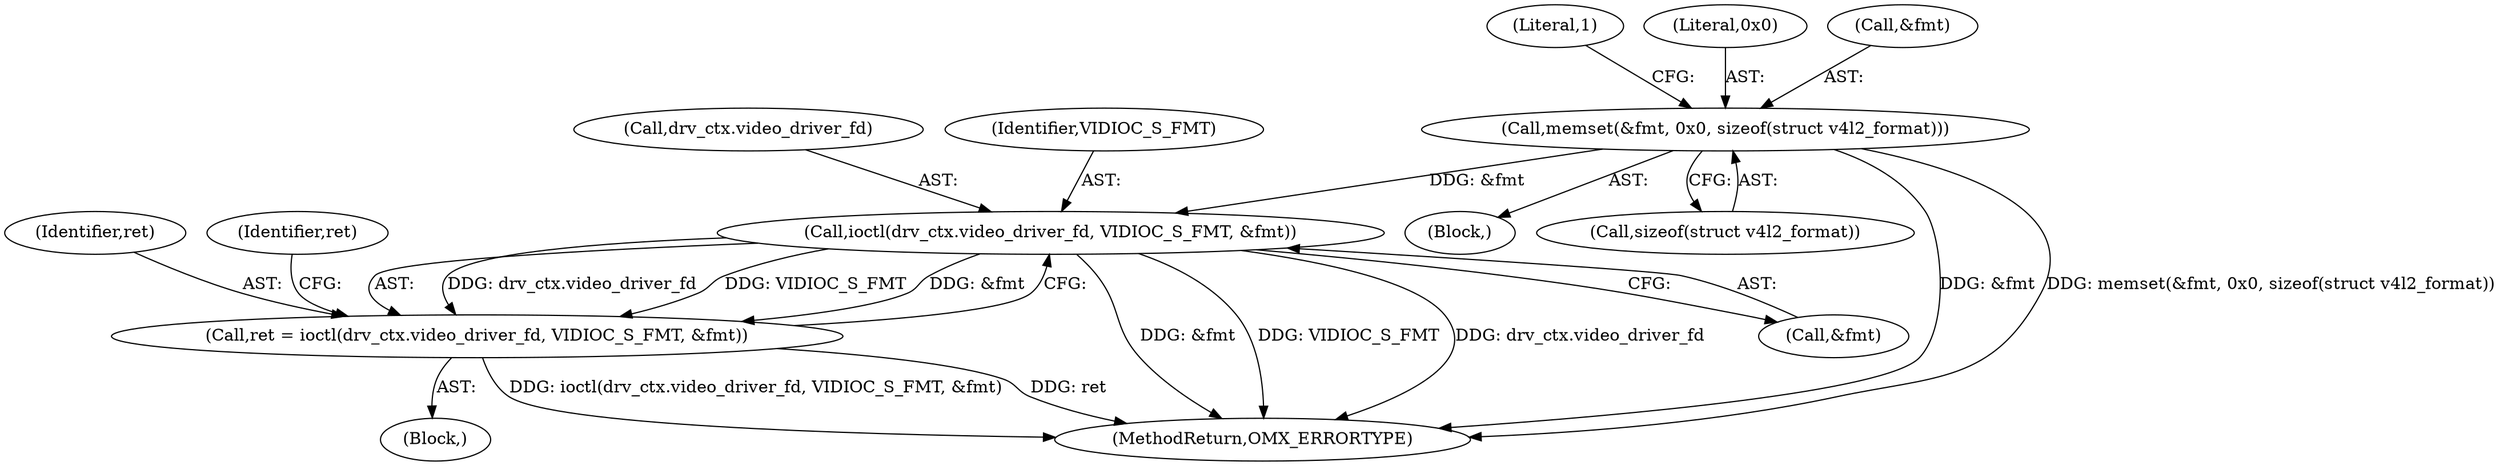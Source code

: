 digraph "0_Android_560ccdb509a7b86186fac0fce1b25bd9a3e6a6e8_2@API" {
"1001354" [label="(Call,memset(&fmt, 0x0, sizeof(struct v4l2_format)))"];
"1001457" [label="(Call,ioctl(drv_ctx.video_driver_fd, VIDIOC_S_FMT, &fmt))"];
"1001455" [label="(Call,ret = ioctl(drv_ctx.video_driver_fd, VIDIOC_S_FMT, &fmt))"];
"1001457" [label="(Call,ioctl(drv_ctx.video_driver_fd, VIDIOC_S_FMT, &fmt))"];
"1001329" [label="(Block,)"];
"1001458" [label="(Call,drv_ctx.video_driver_fd)"];
"1001358" [label="(Call,sizeof(struct v4l2_format))"];
"1003102" [label="(MethodReturn,OMX_ERRORTYPE)"];
"1001362" [label="(Literal,1)"];
"1001357" [label="(Literal,0x0)"];
"1001461" [label="(Identifier,VIDIOC_S_FMT)"];
"1001455" [label="(Call,ret = ioctl(drv_ctx.video_driver_fd, VIDIOC_S_FMT, &fmt))"];
"1001449" [label="(Block,)"];
"1001456" [label="(Identifier,ret)"];
"1001355" [label="(Call,&fmt)"];
"1001465" [label="(Identifier,ret)"];
"1001354" [label="(Call,memset(&fmt, 0x0, sizeof(struct v4l2_format)))"];
"1001462" [label="(Call,&fmt)"];
"1001354" -> "1001329"  [label="AST: "];
"1001354" -> "1001358"  [label="CFG: "];
"1001355" -> "1001354"  [label="AST: "];
"1001357" -> "1001354"  [label="AST: "];
"1001358" -> "1001354"  [label="AST: "];
"1001362" -> "1001354"  [label="CFG: "];
"1001354" -> "1003102"  [label="DDG: &fmt"];
"1001354" -> "1003102"  [label="DDG: memset(&fmt, 0x0, sizeof(struct v4l2_format))"];
"1001354" -> "1001457"  [label="DDG: &fmt"];
"1001457" -> "1001455"  [label="AST: "];
"1001457" -> "1001462"  [label="CFG: "];
"1001458" -> "1001457"  [label="AST: "];
"1001461" -> "1001457"  [label="AST: "];
"1001462" -> "1001457"  [label="AST: "];
"1001455" -> "1001457"  [label="CFG: "];
"1001457" -> "1003102"  [label="DDG: &fmt"];
"1001457" -> "1003102"  [label="DDG: VIDIOC_S_FMT"];
"1001457" -> "1003102"  [label="DDG: drv_ctx.video_driver_fd"];
"1001457" -> "1001455"  [label="DDG: drv_ctx.video_driver_fd"];
"1001457" -> "1001455"  [label="DDG: VIDIOC_S_FMT"];
"1001457" -> "1001455"  [label="DDG: &fmt"];
"1001455" -> "1001449"  [label="AST: "];
"1001456" -> "1001455"  [label="AST: "];
"1001465" -> "1001455"  [label="CFG: "];
"1001455" -> "1003102"  [label="DDG: ioctl(drv_ctx.video_driver_fd, VIDIOC_S_FMT, &fmt)"];
"1001455" -> "1003102"  [label="DDG: ret"];
}
